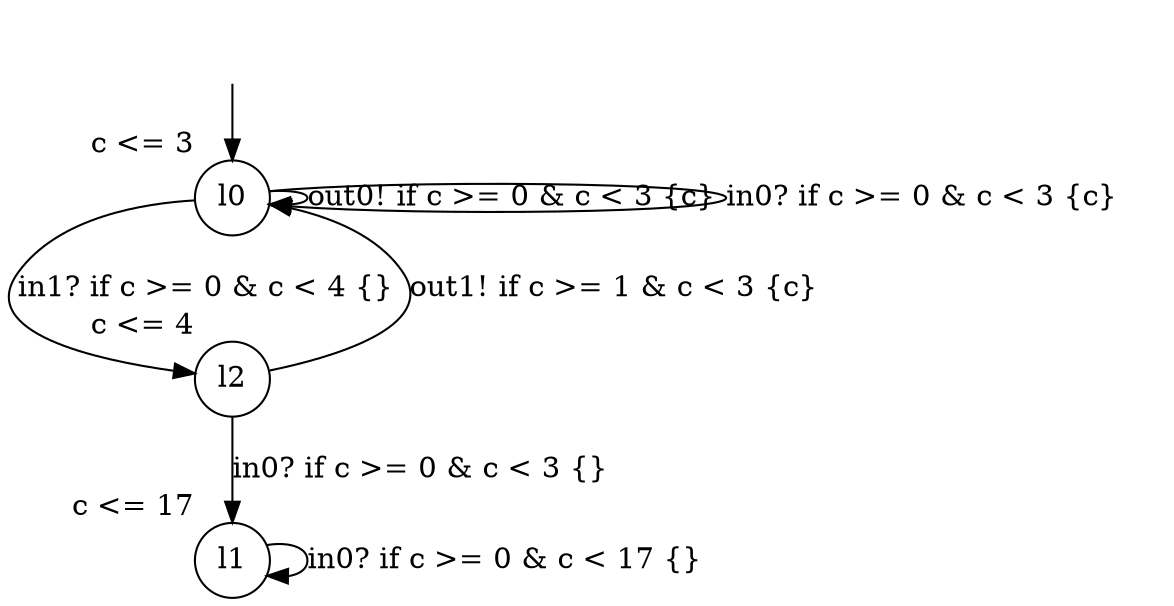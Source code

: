 digraph g {
__start0 [label="" shape="none"];
l0 [shape="circle" margin=0 label="l0", xlabel="c <= 3"];
l1 [shape="circle" margin=0 label="l1", xlabel="c <= 17"];
l2 [shape="circle" margin=0 label="l2", xlabel="c <= 4"];
l0 -> l2 [label="in1? if c >= 0 & c < 4 {} "];
l0 -> l0 [label="out0! if c >= 0 & c < 3 {c} "];
l0 -> l0 [label="in0? if c >= 0 & c < 3 {c} "];
l1 -> l1 [label="in0? if c >= 0 & c < 17 {} "];
l2 -> l0 [label="out1! if c >= 1 & c < 3 {c} "];
l2 -> l1 [label="in0? if c >= 0 & c < 3 {} "];
__start0 -> l0;
}
